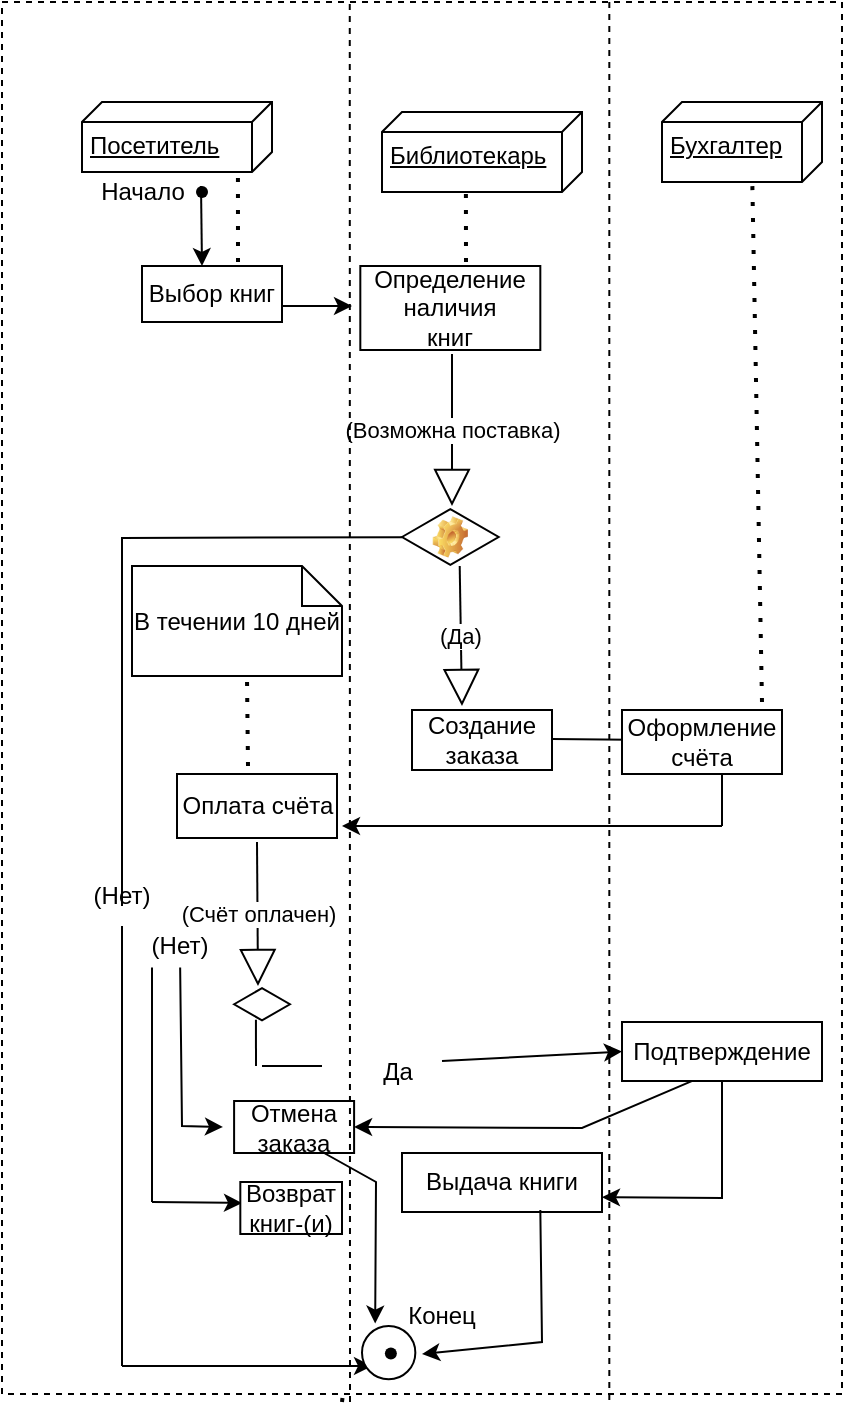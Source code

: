 <mxfile version="21.8.0" type="device">
  <diagram name="Страница — 1" id="-HP0e-X04fOhVQScLoT2">
    <mxGraphModel dx="2514" dy="929" grid="1" gridSize="10" guides="1" tooltips="1" connect="1" arrows="1" fold="1" page="1" pageScale="1" pageWidth="827" pageHeight="1169" math="0" shadow="0">
      <root>
        <mxCell id="0" />
        <mxCell id="1" parent="0" />
        <mxCell id="filIzlQRj2zayBFvOBdH-182" value="" style="rounded=0;whiteSpace=wrap;html=1;dashed=1;" vertex="1" parent="1">
          <mxGeometry x="-390" y="110" width="420" height="696" as="geometry" />
        </mxCell>
        <mxCell id="filIzlQRj2zayBFvOBdH-2" value="&lt;font style=&quot;vertical-align: inherit;&quot;&gt;&lt;font style=&quot;vertical-align: inherit;&quot;&gt;Начало&lt;/font&gt;&lt;/font&gt;" style="text;html=1;align=center;verticalAlign=middle;resizable=0;points=[];autosize=1;strokeColor=none;fillColor=none;container=0;" vertex="1" parent="1">
          <mxGeometry x="-355" y="190" width="70" height="30" as="geometry" />
        </mxCell>
        <mxCell id="filIzlQRj2zayBFvOBdH-3" value="" style="shape=waypoint;sketch=0;fillStyle=solid;size=6;pointerEvents=1;points=[];fillColor=none;resizable=0;rotatable=0;perimeter=centerPerimeter;snapToPoint=1;container=0;" vertex="1" parent="1">
          <mxGeometry x="-300" y="195" width="20" height="20" as="geometry" />
        </mxCell>
        <mxCell id="filIzlQRj2zayBFvOBdH-4" value="" style="endArrow=classic;html=1;rounded=0;" edge="1" parent="1">
          <mxGeometry width="50" height="50" relative="1" as="geometry">
            <mxPoint x="-290.5" y="202" as="sourcePoint" />
            <mxPoint x="-290" y="242" as="targetPoint" />
          </mxGeometry>
        </mxCell>
        <mxCell id="filIzlQRj2zayBFvOBdH-8" value="" style="endArrow=classic;html=1;rounded=0;" edge="1" parent="1">
          <mxGeometry width="50" height="50" relative="1" as="geometry">
            <mxPoint x="-255" y="262" as="sourcePoint" />
            <mxPoint x="-215" y="262" as="targetPoint" />
          </mxGeometry>
        </mxCell>
        <mxCell id="filIzlQRj2zayBFvOBdH-27" value="" style="html=1;whiteSpace=wrap;aspect=fixed;shape=isoRectangle;container=0;" vertex="1" parent="1">
          <mxGeometry x="-190" y="363" width="48.33" height="29" as="geometry" />
        </mxCell>
        <mxCell id="filIzlQRj2zayBFvOBdH-28" value="&lt;font style=&quot;vertical-align: inherit;&quot;&gt;&lt;font style=&quot;vertical-align: inherit;&quot;&gt;&lt;font style=&quot;vertical-align: inherit;&quot;&gt;&lt;font style=&quot;vertical-align: inherit;&quot;&gt;&lt;font style=&quot;vertical-align: inherit;&quot;&gt;&lt;font style=&quot;vertical-align: inherit;&quot;&gt;&lt;font style=&quot;vertical-align: inherit;&quot;&gt;&lt;font style=&quot;vertical-align: inherit;&quot;&gt;(Возможна поставка)&lt;/font&gt;&lt;/font&gt;&lt;/font&gt;&lt;/font&gt;&lt;/font&gt;&lt;/font&gt;&lt;/font&gt;&lt;/font&gt;" style="endArrow=block;endSize=16;endFill=0;html=1;rounded=0;exitX=0.5;exitY=1;exitDx=0;exitDy=0;" edge="1" parent="1">
          <mxGeometry width="160" relative="1" as="geometry">
            <mxPoint x="-165" y="286" as="sourcePoint" />
            <mxPoint x="-165" y="362" as="targetPoint" />
            <mxPoint as="offset" />
          </mxGeometry>
        </mxCell>
        <mxCell id="filIzlQRj2zayBFvOBdH-31" value="&lt;font style=&quot;vertical-align: inherit;&quot;&gt;&lt;font style=&quot;vertical-align: inherit;&quot;&gt;&lt;font style=&quot;vertical-align: inherit;&quot;&gt;&lt;font style=&quot;vertical-align: inherit;&quot;&gt;(Да)&lt;/font&gt;&lt;/font&gt;&lt;/font&gt;&lt;/font&gt;" style="endArrow=block;endSize=16;endFill=0;html=1;rounded=0;exitX=0.597;exitY=1;exitDx=0;exitDy=0;exitPerimeter=0;" edge="1" parent="1" source="filIzlQRj2zayBFvOBdH-27">
          <mxGeometry width="160" relative="1" as="geometry">
            <mxPoint x="-10" y="432" as="sourcePoint" />
            <mxPoint x="-160" y="462" as="targetPoint" />
          </mxGeometry>
        </mxCell>
        <mxCell id="filIzlQRj2zayBFvOBdH-43" value="&lt;font style=&quot;vertical-align: inherit;&quot;&gt;&lt;font style=&quot;vertical-align: inherit;&quot;&gt;&lt;font style=&quot;vertical-align: inherit;&quot;&gt;&lt;font style=&quot;vertical-align: inherit;&quot;&gt;(Нет)&lt;/font&gt;&lt;/font&gt;&lt;/font&gt;&lt;/font&gt;" style="text;html=1;strokeColor=none;fillColor=none;align=center;verticalAlign=middle;whiteSpace=wrap;rounded=0;container=0;" vertex="1" parent="1">
          <mxGeometry x="-360" y="542" width="60" height="30" as="geometry" />
        </mxCell>
        <mxCell id="filIzlQRj2zayBFvOBdH-46" value="" style="endArrow=classic;html=1;rounded=0;" edge="1" parent="1">
          <mxGeometry width="50" height="50" relative="1" as="geometry">
            <mxPoint x="-330" y="792" as="sourcePoint" />
            <mxPoint x="-205" y="792" as="targetPoint" />
            <Array as="points">
              <mxPoint x="-255" y="792" />
            </Array>
          </mxGeometry>
        </mxCell>
        <mxCell id="filIzlQRj2zayBFvOBdH-50" value="&lt;font style=&quot;vertical-align: inherit;&quot;&gt;&lt;font style=&quot;vertical-align: inherit;&quot;&gt;В течении 10 дней&lt;/font&gt;&lt;/font&gt;" style="shape=note;size=20;whiteSpace=wrap;html=1;container=0;" vertex="1" parent="1">
          <mxGeometry x="-325" y="392" width="105" height="55" as="geometry" />
        </mxCell>
        <mxCell id="filIzlQRj2zayBFvOBdH-52" value="" style="endArrow=classic;html=1;rounded=0;exitX=0;exitY=0.5;exitDx=0;exitDy=0;exitPerimeter=0;" edge="1" parent="1">
          <mxGeometry width="50" height="50" relative="1" as="geometry">
            <mxPoint x="-115" y="478.5" as="sourcePoint" />
            <mxPoint x="-70" y="479" as="targetPoint" />
          </mxGeometry>
        </mxCell>
        <mxCell id="filIzlQRj2zayBFvOBdH-57" value="" style="endArrow=none;dashed=1;html=1;dashPattern=1 3;strokeWidth=2;rounded=0;" edge="1" parent="1">
          <mxGeometry width="50" height="50" relative="1" as="geometry">
            <mxPoint x="-267" y="492" as="sourcePoint" />
            <mxPoint x="-267.5" y="448" as="targetPoint" />
          </mxGeometry>
        </mxCell>
        <mxCell id="filIzlQRj2zayBFvOBdH-62" value="&lt;font style=&quot;vertical-align: inherit;&quot;&gt;&lt;font style=&quot;vertical-align: inherit;&quot;&gt;&lt;font style=&quot;vertical-align: inherit;&quot;&gt;&lt;font style=&quot;vertical-align: inherit;&quot;&gt;(Счёт оплачен)&lt;/font&gt;&lt;/font&gt;&lt;/font&gt;&lt;/font&gt;" style="endArrow=block;endSize=16;endFill=0;html=1;rounded=0;exitX=0.5;exitY=1;exitDx=0;exitDy=0;" edge="1" parent="1">
          <mxGeometry width="160" relative="1" as="geometry">
            <mxPoint x="-262.5" y="530" as="sourcePoint" />
            <mxPoint x="-262" y="602" as="targetPoint" />
            <mxPoint as="offset" />
          </mxGeometry>
        </mxCell>
        <mxCell id="filIzlQRj2zayBFvOBdH-64" value="" style="endArrow=classic;html=1;rounded=0;" edge="1" parent="1">
          <mxGeometry width="50" height="50" relative="1" as="geometry">
            <mxPoint x="-30" y="522" as="sourcePoint" />
            <mxPoint x="-220" y="522" as="targetPoint" />
          </mxGeometry>
        </mxCell>
        <mxCell id="filIzlQRj2zayBFvOBdH-66" value="" style="html=1;whiteSpace=wrap;aspect=fixed;shape=isoRectangle;container=0;" vertex="1" parent="1">
          <mxGeometry x="-273.95" y="602.75" width="27.91" height="16.75" as="geometry" />
        </mxCell>
        <mxCell id="filIzlQRj2zayBFvOBdH-78" value="Да" style="text;html=1;strokeColor=none;fillColor=none;align=center;verticalAlign=middle;whiteSpace=wrap;rounded=0;container=0;" vertex="1" parent="1">
          <mxGeometry x="-222.5" y="629.5" width="60" height="30" as="geometry" />
        </mxCell>
        <mxCell id="filIzlQRj2zayBFvOBdH-79" value="" style="endArrow=classic;html=1;rounded=0;exitX=0;exitY=0.5;exitDx=0;exitDy=0;exitPerimeter=0;entryX=0;entryY=0.5;entryDx=0;entryDy=0;" edge="1" parent="1" target="filIzlQRj2zayBFvOBdH-160">
          <mxGeometry width="50" height="50" relative="1" as="geometry">
            <mxPoint x="-170" y="639.49" as="sourcePoint" />
            <mxPoint x="-125" y="639.99" as="targetPoint" />
          </mxGeometry>
        </mxCell>
        <mxCell id="filIzlQRj2zayBFvOBdH-92" value="" style="endArrow=classic;html=1;rounded=0;entryX=1;entryY=0.5;entryDx=0;entryDy=0;exitX=0.375;exitY=0.965;exitDx=0;exitDy=0;exitPerimeter=0;" edge="1" parent="1" source="filIzlQRj2zayBFvOBdH-160" target="filIzlQRj2zayBFvOBdH-169">
          <mxGeometry width="50" height="50" relative="1" as="geometry">
            <mxPoint x="-94" y="672" as="sourcePoint" />
            <mxPoint x="-190" y="682" as="targetPoint" />
            <Array as="points">
              <mxPoint x="-100" y="673" />
            </Array>
          </mxGeometry>
        </mxCell>
        <mxCell id="filIzlQRj2zayBFvOBdH-98" value="" style="endArrow=none;html=1;rounded=0;entryX=0.5;entryY=1;entryDx=0;entryDy=0;" edge="1" parent="1" target="filIzlQRj2zayBFvOBdH-43">
          <mxGeometry width="50" height="50" relative="1" as="geometry">
            <mxPoint x="-330" y="792" as="sourcePoint" />
            <mxPoint x="-375" y="666" as="targetPoint" />
          </mxGeometry>
        </mxCell>
        <mxCell id="filIzlQRj2zayBFvOBdH-99" value="" style="endArrow=none;html=1;rounded=0;entryX=0;entryY=0.5;entryDx=0;entryDy=0;entryPerimeter=0;" edge="1" parent="1">
          <mxGeometry width="50" height="50" relative="1" as="geometry">
            <mxPoint x="-330" y="562" as="sourcePoint" />
            <mxPoint x="-330" y="377.5" as="targetPoint" />
          </mxGeometry>
        </mxCell>
        <mxCell id="filIzlQRj2zayBFvOBdH-101" value="" style="endArrow=none;html=1;rounded=0;" edge="1" parent="1" source="filIzlQRj2zayBFvOBdH-27">
          <mxGeometry width="50" height="50" relative="1" as="geometry">
            <mxPoint x="-440" y="462" as="sourcePoint" />
            <mxPoint x="-330" y="378" as="targetPoint" />
          </mxGeometry>
        </mxCell>
        <mxCell id="filIzlQRj2zayBFvOBdH-102" value="" style="endArrow=none;html=1;rounded=0;entryX=0.5;entryY=1;entryDx=0;entryDy=0;" edge="1" parent="1">
          <mxGeometry width="50" height="50" relative="1" as="geometry">
            <mxPoint x="-30" y="522" as="sourcePoint" />
            <mxPoint x="-30" y="496" as="targetPoint" />
          </mxGeometry>
        </mxCell>
        <mxCell id="filIzlQRj2zayBFvOBdH-108" value="" style="endArrow=none;html=1;rounded=0;entryX=0.391;entryY=0.962;entryDx=0;entryDy=0;entryPerimeter=0;" edge="1" parent="1" target="filIzlQRj2zayBFvOBdH-66">
          <mxGeometry width="50" height="50" relative="1" as="geometry">
            <mxPoint x="-263" y="642" as="sourcePoint" />
            <mxPoint x="-260" y="622" as="targetPoint" />
            <Array as="points" />
          </mxGeometry>
        </mxCell>
        <mxCell id="filIzlQRj2zayBFvOBdH-109" value="" style="endArrow=none;html=1;rounded=0;" edge="1" parent="1">
          <mxGeometry width="50" height="50" relative="1" as="geometry">
            <mxPoint x="-230" y="642" as="sourcePoint" />
            <mxPoint x="-260" y="642" as="targetPoint" />
            <Array as="points" />
          </mxGeometry>
        </mxCell>
        <mxCell id="filIzlQRj2zayBFvOBdH-112" value="&lt;font style=&quot;vertical-align: inherit;&quot;&gt;&lt;font style=&quot;vertical-align: inherit;&quot;&gt;(Нет)&lt;/font&gt;&lt;/font&gt;" style="text;html=1;strokeColor=none;fillColor=none;align=center;verticalAlign=middle;whiteSpace=wrap;rounded=0;container=0;" vertex="1" parent="1">
          <mxGeometry x="-327.9" y="572" width="53.95" height="20.75" as="geometry" />
        </mxCell>
        <mxCell id="filIzlQRj2zayBFvOBdH-115" value="" style="endArrow=classic;html=1;rounded=0;entryX=-0.093;entryY=0.5;entryDx=0;entryDy=0;entryPerimeter=0;exitX=0.5;exitY=1;exitDx=0;exitDy=0;" edge="1" parent="1" source="filIzlQRj2zayBFvOBdH-112" target="filIzlQRj2zayBFvOBdH-169">
          <mxGeometry width="50" height="50" relative="1" as="geometry">
            <mxPoint x="-320" y="662.5" as="sourcePoint" />
            <mxPoint x="-276.04" y="662.5" as="targetPoint" />
            <Array as="points">
              <mxPoint x="-300" y="672" />
            </Array>
          </mxGeometry>
        </mxCell>
        <mxCell id="filIzlQRj2zayBFvOBdH-116" value="" style="endArrow=classic;html=1;rounded=0;exitX=0.75;exitY=1;exitDx=0;exitDy=0;entryX=0.247;entryY=-0.045;entryDx=0;entryDy=0;entryPerimeter=0;" edge="1" parent="1" source="filIzlQRj2zayBFvOBdH-169" target="filIzlQRj2zayBFvOBdH-47">
          <mxGeometry width="50" height="50" relative="1" as="geometry">
            <mxPoint x="-125" y="738.64" as="sourcePoint" />
            <mxPoint x="-205" y="722" as="targetPoint" />
            <Array as="points">
              <mxPoint x="-203" y="700" />
            </Array>
          </mxGeometry>
        </mxCell>
        <mxCell id="filIzlQRj2zayBFvOBdH-128" value="&lt;font style=&quot;vertical-align: inherit;&quot;&gt;&lt;font style=&quot;vertical-align: inherit;&quot;&gt;Конец&lt;/font&gt;&lt;/font&gt;" style="text;html=1;strokeColor=none;fillColor=none;align=center;verticalAlign=middle;whiteSpace=wrap;rounded=0;container=0;" vertex="1" parent="1">
          <mxGeometry x="-200" y="752" width="60" height="30" as="geometry" />
        </mxCell>
        <mxCell id="filIzlQRj2zayBFvOBdH-47" value="" style="ellipse;whiteSpace=wrap;html=1;aspect=fixed;container=0;" vertex="1" parent="1">
          <mxGeometry x="-210" y="772" width="26.67" height="26.67" as="geometry" />
        </mxCell>
        <mxCell id="filIzlQRj2zayBFvOBdH-48" value="" style="shape=waypoint;sketch=0;fillStyle=solid;size=6;pointerEvents=1;points=[];fillColor=none;resizable=0;rotatable=0;perimeter=centerPerimeter;snapToPoint=1;container=0;" vertex="1" parent="1">
          <mxGeometry x="-205.56" y="775.757" width="20" height="20" as="geometry" />
        </mxCell>
        <mxCell id="filIzlQRj2zayBFvOBdH-141" value="" style="endArrow=none;dashed=1;html=1;dashPattern=1 3;strokeWidth=2;rounded=0;" edge="1" parent="1">
          <mxGeometry width="50" height="50" relative="1" as="geometry">
            <mxPoint x="-10" y="460" as="sourcePoint" />
            <mxPoint x="-15" y="192" as="targetPoint" />
          </mxGeometry>
        </mxCell>
        <mxCell id="filIzlQRj2zayBFvOBdH-142" value="" style="endArrow=none;dashed=1;html=1;dashPattern=1 3;strokeWidth=2;rounded=0;entryX=0.5;entryY=1;entryDx=0;entryDy=0;" edge="1" parent="1">
          <mxGeometry width="50" height="50" relative="1" as="geometry">
            <mxPoint x="-158" y="240" as="sourcePoint" />
            <mxPoint x="-158.06" y="195" as="targetPoint" />
          </mxGeometry>
        </mxCell>
        <mxCell id="filIzlQRj2zayBFvOBdH-143" value="" style="endArrow=none;dashed=1;html=1;dashPattern=1 3;strokeWidth=2;rounded=0;entryX=0.588;entryY=0.932;entryDx=0;entryDy=0;entryPerimeter=0;" edge="1" parent="1">
          <mxGeometry width="50" height="50" relative="1" as="geometry">
            <mxPoint x="-272" y="240" as="sourcePoint" />
            <mxPoint x="-272.04" y="183.765" as="targetPoint" />
          </mxGeometry>
        </mxCell>
        <mxCell id="filIzlQRj2zayBFvOBdH-150" value="Библиотекарь" style="verticalAlign=top;align=left;spacingTop=8;spacingLeft=2;spacingRight=12;shape=cube;size=10;direction=south;fontStyle=4;html=1;whiteSpace=wrap;" vertex="1" parent="1">
          <mxGeometry x="-200" y="165" width="100" height="40" as="geometry" />
        </mxCell>
        <mxCell id="filIzlQRj2zayBFvOBdH-151" value="Бухгалтер" style="verticalAlign=top;align=left;spacingTop=8;spacingLeft=2;spacingRight=12;shape=cube;size=10;direction=south;fontStyle=4;html=1;whiteSpace=wrap;" vertex="1" parent="1">
          <mxGeometry x="-60" y="160" width="80" height="40" as="geometry" />
        </mxCell>
        <mxCell id="filIzlQRj2zayBFvOBdH-152" value="Определение&lt;br&gt;наличия&lt;br&gt;книг" style="rounded=0;whiteSpace=wrap;html=1;" vertex="1" parent="1">
          <mxGeometry x="-210.84" y="242" width="90" height="42" as="geometry" />
        </mxCell>
        <mxCell id="filIzlQRj2zayBFvOBdH-153" value="Выбор книг" style="rounded=0;whiteSpace=wrap;html=1;" vertex="1" parent="1">
          <mxGeometry x="-320" y="242" width="70" height="28" as="geometry" />
        </mxCell>
        <mxCell id="filIzlQRj2zayBFvOBdH-156" value="Создание заказа" style="rounded=0;whiteSpace=wrap;html=1;" vertex="1" parent="1">
          <mxGeometry x="-185" y="464" width="70" height="30" as="geometry" />
        </mxCell>
        <mxCell id="filIzlQRj2zayBFvOBdH-158" value="Оплата счёта" style="rounded=0;whiteSpace=wrap;html=1;" vertex="1" parent="1">
          <mxGeometry x="-302.5" y="496" width="80" height="32" as="geometry" />
        </mxCell>
        <mxCell id="filIzlQRj2zayBFvOBdH-160" value="Подтверждение" style="rounded=0;whiteSpace=wrap;html=1;" vertex="1" parent="1">
          <mxGeometry x="-80" y="620" width="100" height="29.5" as="geometry" />
        </mxCell>
        <mxCell id="filIzlQRj2zayBFvOBdH-161" value="" style="endArrow=none;html=1;rounded=0;entryX=0.5;entryY=1;entryDx=0;entryDy=0;" edge="1" parent="1">
          <mxGeometry width="50" height="50" relative="1" as="geometry">
            <mxPoint x="-315" y="710" as="sourcePoint" />
            <mxPoint x="-315" y="592.75" as="targetPoint" />
            <Array as="points" />
          </mxGeometry>
        </mxCell>
        <mxCell id="filIzlQRj2zayBFvOBdH-163" value="" style="endArrow=classic;html=1;rounded=0;exitX=0;exitY=0.5;exitDx=0;exitDy=0;exitPerimeter=0;" edge="1" parent="1">
          <mxGeometry width="50" height="50" relative="1" as="geometry">
            <mxPoint x="-315" y="710" as="sourcePoint" />
            <mxPoint x="-270" y="710.5" as="targetPoint" />
          </mxGeometry>
        </mxCell>
        <mxCell id="filIzlQRj2zayBFvOBdH-165" value="Возврат книг-(и)" style="rounded=0;whiteSpace=wrap;html=1;" vertex="1" parent="1">
          <mxGeometry x="-270.84" y="700" width="50.84" height="26" as="geometry" />
        </mxCell>
        <mxCell id="filIzlQRj2zayBFvOBdH-169" value="Отмена заказа" style="rounded=0;whiteSpace=wrap;html=1;" vertex="1" parent="1">
          <mxGeometry x="-273.95" y="659.5" width="60" height="26" as="geometry" />
        </mxCell>
        <mxCell id="filIzlQRj2zayBFvOBdH-175" value="" style="shape=image;html=1;verticalLabelPosition=bottom;verticalAlign=top;imageAspect=1;aspect=fixed;image=img/clipart/Gear_128x128.png" vertex="1" parent="1">
          <mxGeometry x="-174.65" y="367.16" width="17.63" height="20.68" as="geometry" />
        </mxCell>
        <mxCell id="filIzlQRj2zayBFvOBdH-157" value="Оформление счёта" style="rounded=0;whiteSpace=wrap;html=1;" vertex="1" parent="1">
          <mxGeometry x="-80" y="464" width="80" height="32" as="geometry" />
        </mxCell>
        <mxCell id="filIzlQRj2zayBFvOBdH-184" value="Посетитель" style="verticalAlign=top;align=left;spacingTop=8;spacingLeft=2;spacingRight=12;shape=cube;size=10;direction=south;fontStyle=4;html=1;whiteSpace=wrap;" vertex="1" parent="1">
          <mxGeometry x="-350" y="160" width="95" height="35" as="geometry" />
        </mxCell>
        <mxCell id="filIzlQRj2zayBFvOBdH-186" value="" style="endArrow=none;dashed=1;html=1;dashPattern=1 3;strokeWidth=2;rounded=0;" edge="1" parent="1" target="filIzlQRj2zayBFvOBdH-182">
          <mxGeometry width="50" height="50" relative="1" as="geometry">
            <mxPoint x="-220" y="810" as="sourcePoint" />
            <mxPoint x="-205" y="165" as="targetPoint" />
          </mxGeometry>
        </mxCell>
        <mxCell id="filIzlQRj2zayBFvOBdH-188" value="" style="endArrow=none;html=1;rounded=0;entryX=0.414;entryY=0.001;entryDx=0;entryDy=0;entryPerimeter=0;dashed=1;" edge="1" parent="1" target="filIzlQRj2zayBFvOBdH-182">
          <mxGeometry width="50" height="50" relative="1" as="geometry">
            <mxPoint x="-216" y="810" as="sourcePoint" />
            <mxPoint x="-230" y="110" as="targetPoint" />
          </mxGeometry>
        </mxCell>
        <mxCell id="filIzlQRj2zayBFvOBdH-192" value="" style="endArrow=none;html=1;rounded=0;entryX=0.414;entryY=0.001;entryDx=0;entryDy=0;entryPerimeter=0;dashed=1;" edge="1" parent="1">
          <mxGeometry width="50" height="50" relative="1" as="geometry">
            <mxPoint x="-86.34" y="809" as="sourcePoint" />
            <mxPoint x="-86.34" y="110" as="targetPoint" />
          </mxGeometry>
        </mxCell>
        <mxCell id="filIzlQRj2zayBFvOBdH-194" value="Выдача книги" style="rounded=0;whiteSpace=wrap;html=1;" vertex="1" parent="1">
          <mxGeometry x="-190" y="685.5" width="100" height="29.5" as="geometry" />
        </mxCell>
        <mxCell id="filIzlQRj2zayBFvOBdH-196" value="" style="endArrow=classic;html=1;rounded=0;entryX=1;entryY=0.75;entryDx=0;entryDy=0;exitX=0.5;exitY=1;exitDx=0;exitDy=0;" edge="1" parent="1" source="filIzlQRj2zayBFvOBdH-160" target="filIzlQRj2zayBFvOBdH-194">
          <mxGeometry width="50" height="50" relative="1" as="geometry">
            <mxPoint x="-40" y="650" as="sourcePoint" />
            <mxPoint x="15" y="701" as="targetPoint" />
            <Array as="points">
              <mxPoint x="-30" y="708" />
            </Array>
          </mxGeometry>
        </mxCell>
        <mxCell id="filIzlQRj2zayBFvOBdH-197" value="" style="endArrow=classic;html=1;rounded=0;exitX=0.5;exitY=1;exitDx=0;exitDy=0;" edge="1" parent="1">
          <mxGeometry width="50" height="50" relative="1" as="geometry">
            <mxPoint x="-120.84" y="714" as="sourcePoint" />
            <mxPoint x="-180" y="786" as="targetPoint" />
            <Array as="points">
              <mxPoint x="-120" y="780" />
            </Array>
          </mxGeometry>
        </mxCell>
      </root>
    </mxGraphModel>
  </diagram>
</mxfile>
